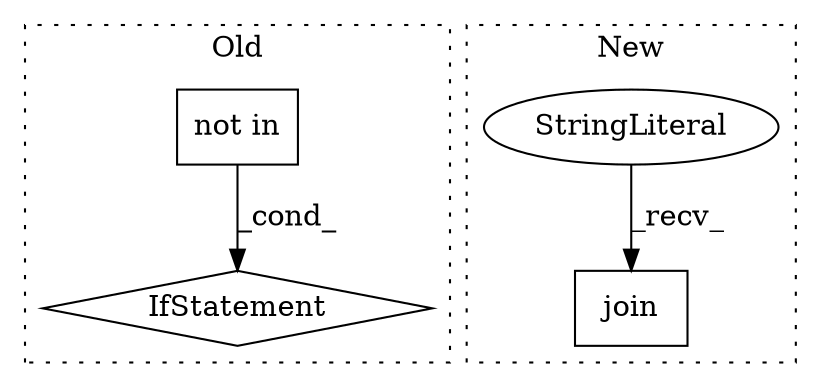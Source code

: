 digraph G {
subgraph cluster0 {
1 [label="not in" a="108" s="1283" l="18" shape="box"];
3 [label="IfStatement" a="25" s="1267,1301" l="16,2" shape="diamond"];
label = "Old";
style="dotted";
}
subgraph cluster1 {
2 [label="join" a="32" s="1110,1287" l="22,-5" shape="box"];
4 [label="StringLiteral" a="45" s="1106" l="3" shape="ellipse"];
label = "New";
style="dotted";
}
1 -> 3 [label="_cond_"];
4 -> 2 [label="_recv_"];
}